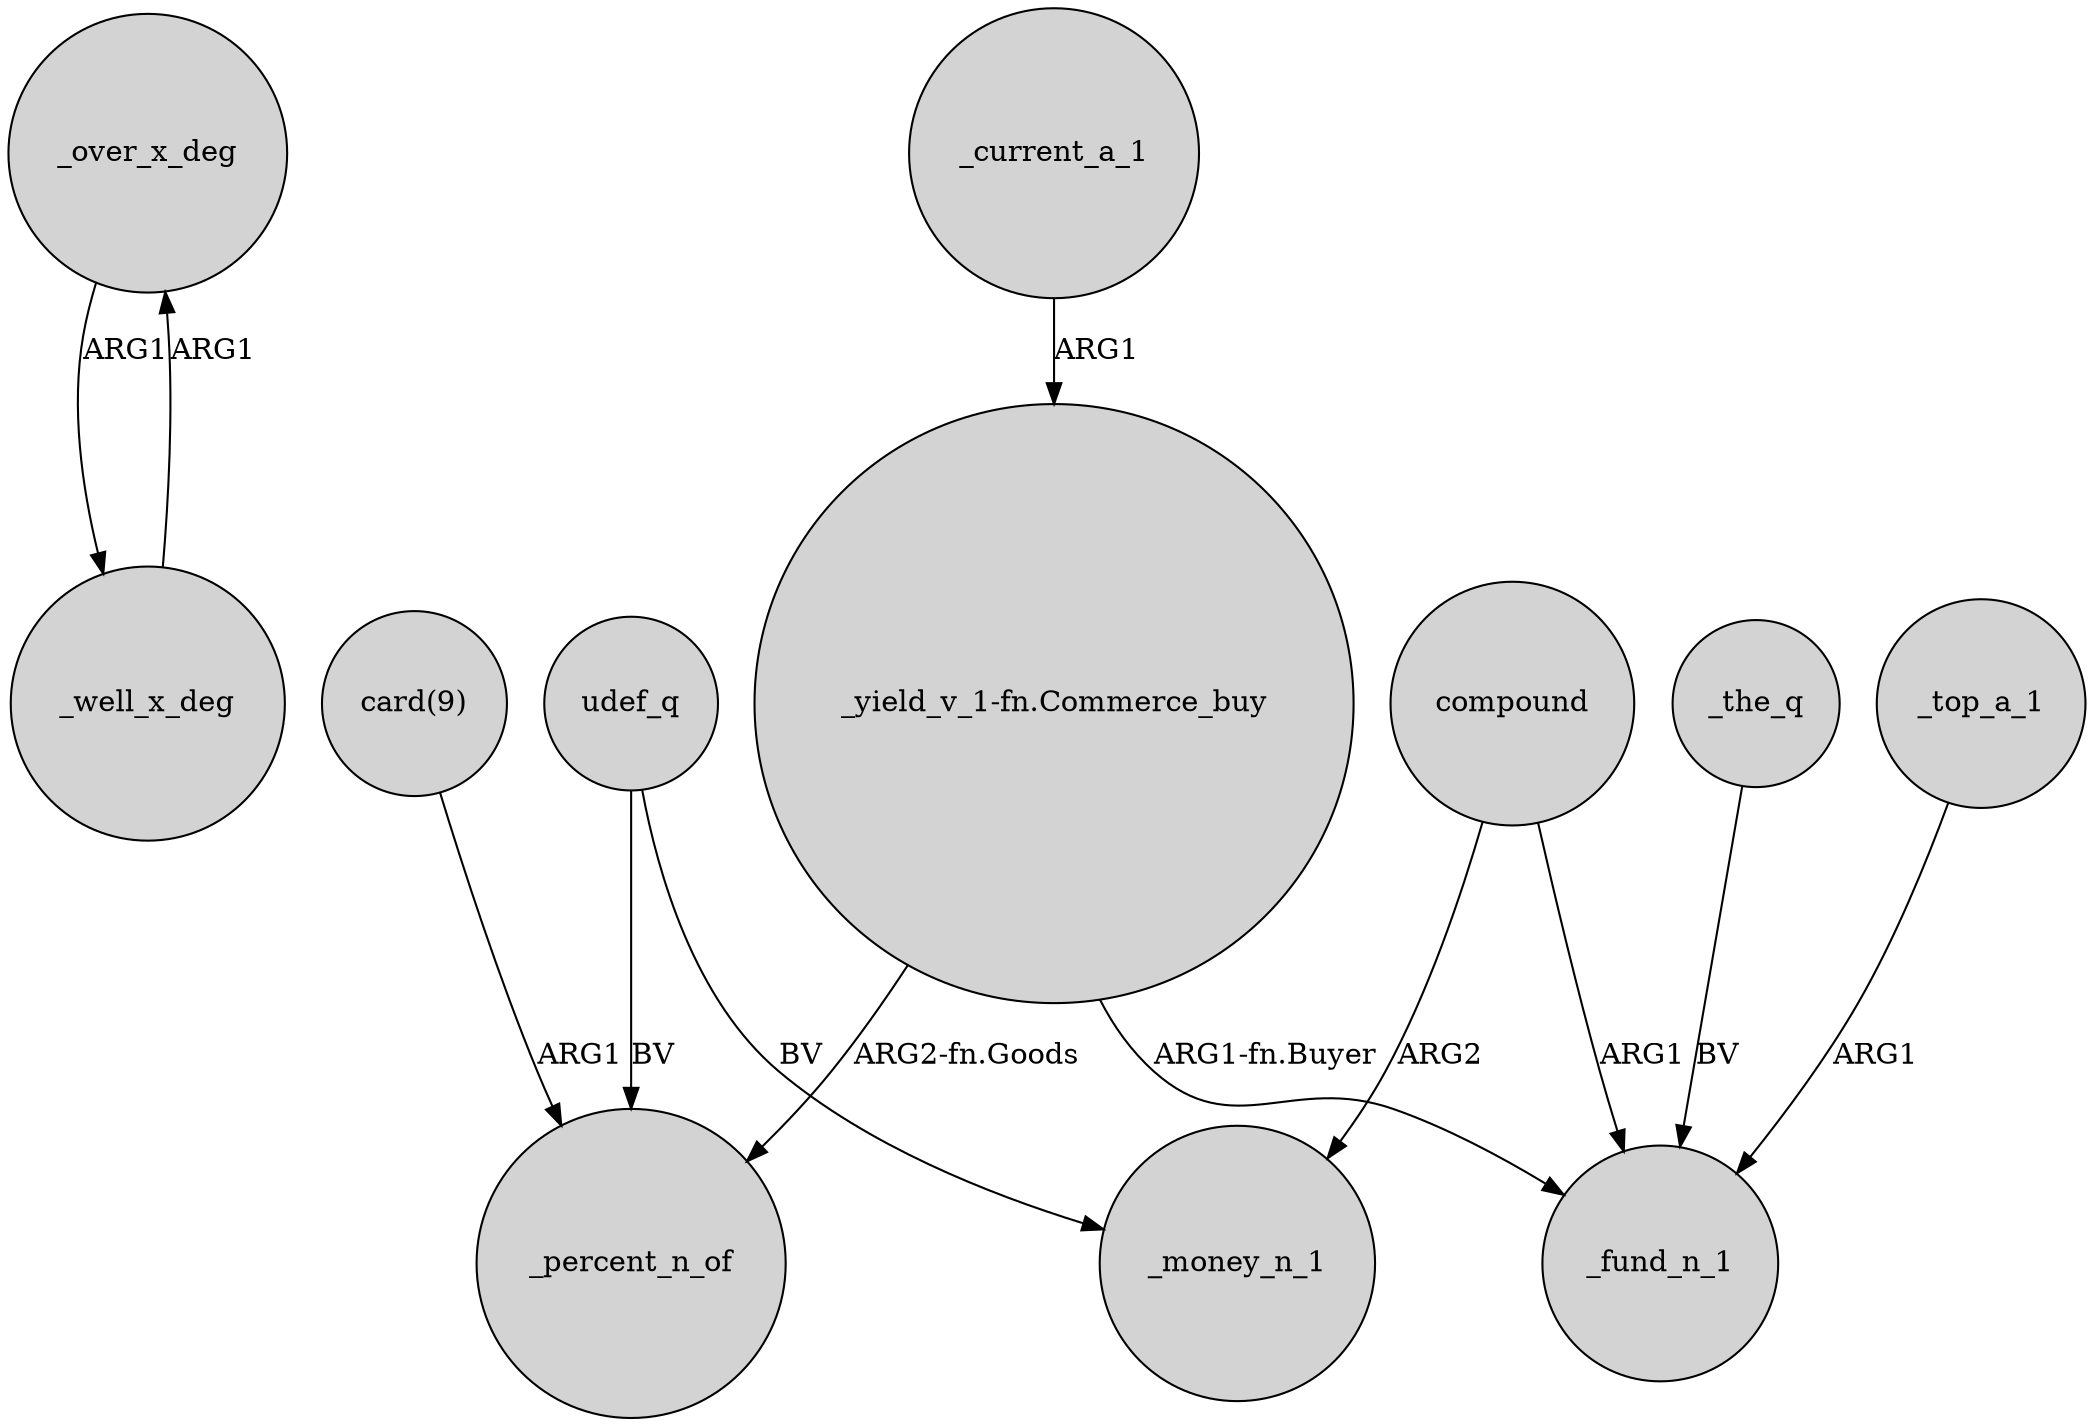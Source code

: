 digraph {
	node [shape=circle style=filled]
	_over_x_deg -> _well_x_deg [label=ARG1]
	_well_x_deg -> _over_x_deg [label=ARG1]
	udef_q -> _money_n_1 [label=BV]
	"_yield_v_1-fn.Commerce_buy" -> _percent_n_of [label="ARG2-fn.Goods"]
	_the_q -> _fund_n_1 [label=BV]
	compound -> _money_n_1 [label=ARG2]
	_current_a_1 -> "_yield_v_1-fn.Commerce_buy" [label=ARG1]
	compound -> _fund_n_1 [label=ARG1]
	_top_a_1 -> _fund_n_1 [label=ARG1]
	"card(9)" -> _percent_n_of [label=ARG1]
	"_yield_v_1-fn.Commerce_buy" -> _fund_n_1 [label="ARG1-fn.Buyer"]
	udef_q -> _percent_n_of [label=BV]
}
